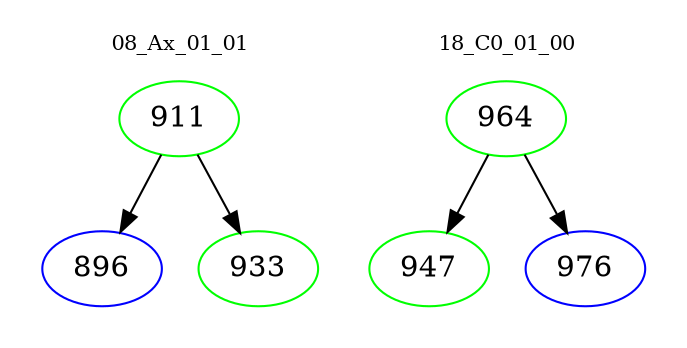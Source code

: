 digraph{
subgraph cluster_0 {
color = white
label = "08_Ax_01_01";
fontsize=10;
T0_911 [label="911", color="green"]
T0_911 -> T0_896 [color="black"]
T0_896 [label="896", color="blue"]
T0_911 -> T0_933 [color="black"]
T0_933 [label="933", color="green"]
}
subgraph cluster_1 {
color = white
label = "18_C0_01_00";
fontsize=10;
T1_964 [label="964", color="green"]
T1_964 -> T1_947 [color="black"]
T1_947 [label="947", color="green"]
T1_964 -> T1_976 [color="black"]
T1_976 [label="976", color="blue"]
}
}
